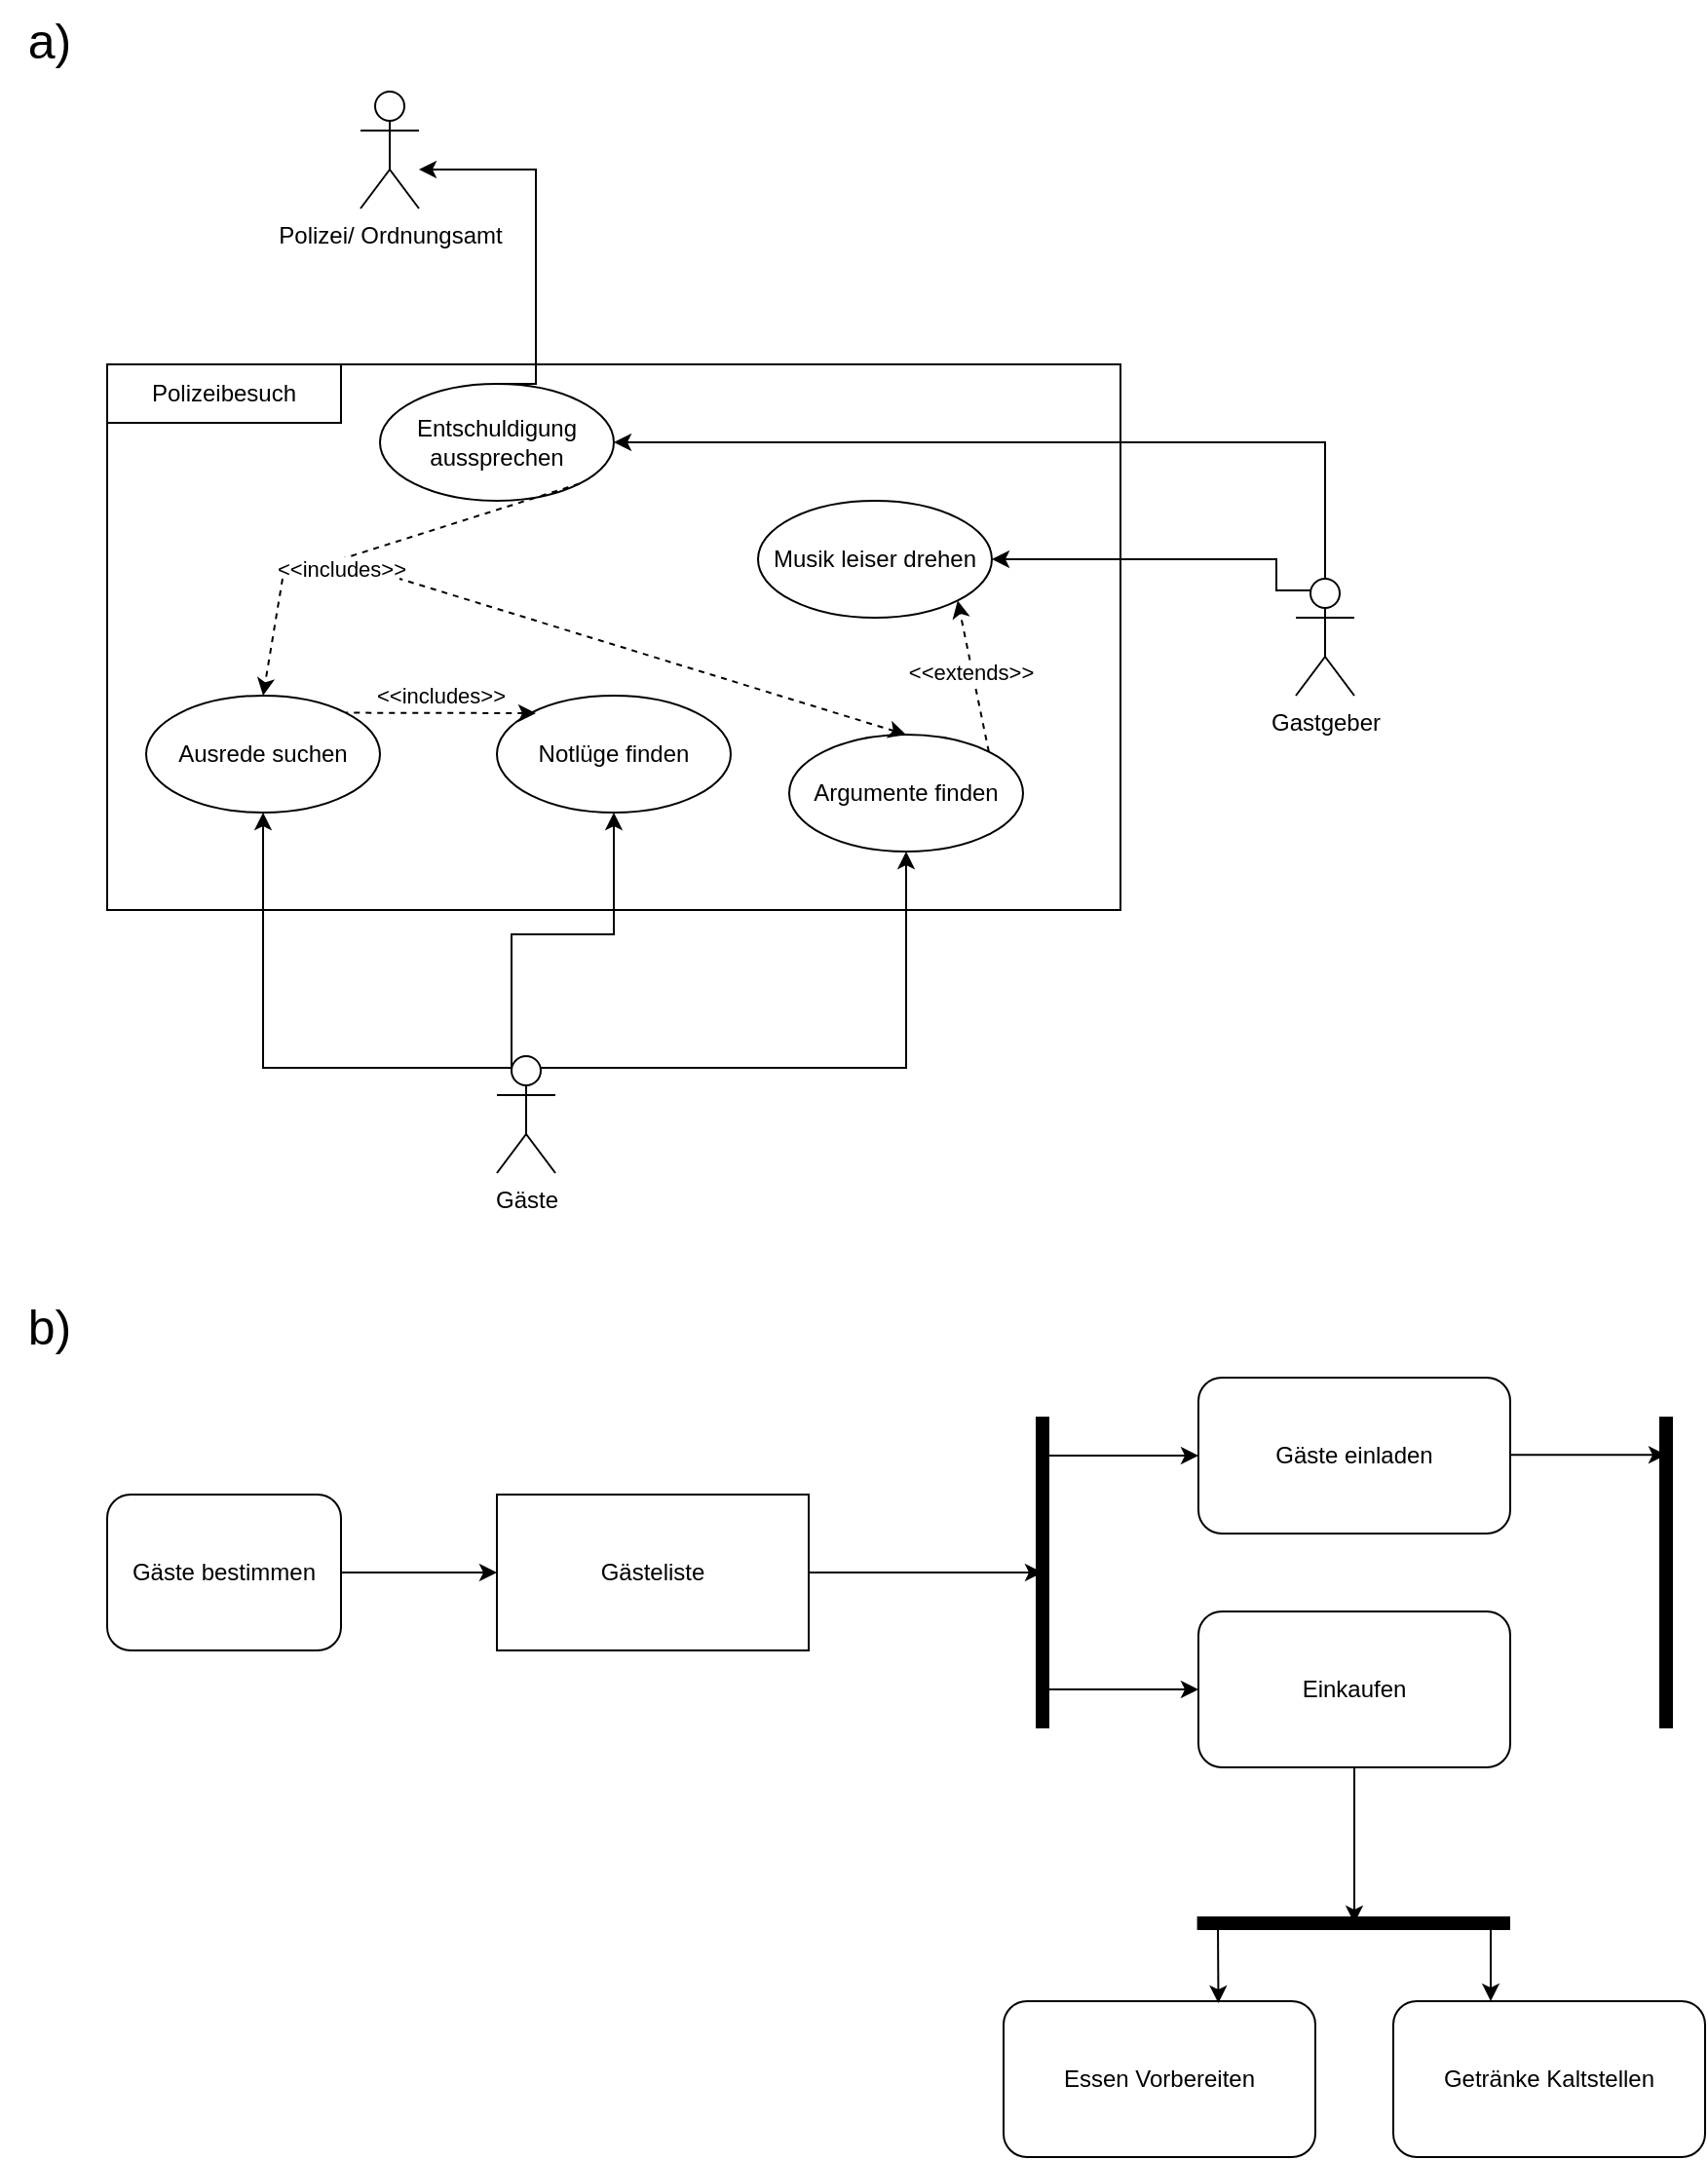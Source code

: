 <mxfile version="23.1.5" type="github">
  <diagram name="Seite-1" id="xnRWR5NUrVfUTf_g9c-T">
    <mxGraphModel dx="1841" dy="997" grid="1" gridSize="10" guides="1" tooltips="1" connect="1" arrows="1" fold="1" page="1" pageScale="1" pageWidth="827" pageHeight="1169" math="0" shadow="0">
      <root>
        <mxCell id="0" />
        <mxCell id="1" parent="0" />
        <mxCell id="-e80-26a6NBTzjFX_eVu-1" value="" style="rounded=0;whiteSpace=wrap;html=1;" vertex="1" parent="1">
          <mxGeometry x="80" y="200" width="520" height="280" as="geometry" />
        </mxCell>
        <mxCell id="-e80-26a6NBTzjFX_eVu-2" value="Polizeibesuch" style="rounded=0;whiteSpace=wrap;html=1;" vertex="1" parent="1">
          <mxGeometry x="80" y="200" width="120" height="30" as="geometry" />
        </mxCell>
        <mxCell id="-e80-26a6NBTzjFX_eVu-7" value="Polizei/ Ordnungsamt" style="shape=umlActor;verticalLabelPosition=bottom;verticalAlign=top;html=1;" vertex="1" parent="1">
          <mxGeometry x="210" y="60" width="30" height="60" as="geometry" />
        </mxCell>
        <mxCell id="-e80-26a6NBTzjFX_eVu-20" style="edgeStyle=orthogonalEdgeStyle;rounded=0;orthogonalLoop=1;jettySize=auto;html=1;entryX=1;entryY=0.5;entryDx=0;entryDy=0;" edge="1" parent="1" source="-e80-26a6NBTzjFX_eVu-13" target="-e80-26a6NBTzjFX_eVu-19">
          <mxGeometry relative="1" as="geometry">
            <Array as="points">
              <mxPoint x="705" y="240" />
            </Array>
          </mxGeometry>
        </mxCell>
        <mxCell id="-e80-26a6NBTzjFX_eVu-27" style="edgeStyle=orthogonalEdgeStyle;rounded=0;orthogonalLoop=1;jettySize=auto;html=1;exitX=0.25;exitY=0.1;exitDx=0;exitDy=0;exitPerimeter=0;entryX=1;entryY=0.5;entryDx=0;entryDy=0;" edge="1" parent="1" source="-e80-26a6NBTzjFX_eVu-13" target="-e80-26a6NBTzjFX_eVu-18">
          <mxGeometry relative="1" as="geometry">
            <mxPoint x="630" y="306.077" as="targetPoint" />
            <Array as="points">
              <mxPoint x="680" y="316" />
              <mxPoint x="680" y="300" />
            </Array>
          </mxGeometry>
        </mxCell>
        <mxCell id="-e80-26a6NBTzjFX_eVu-13" value="Gastgeber" style="shape=umlActor;verticalLabelPosition=bottom;verticalAlign=top;html=1;" vertex="1" parent="1">
          <mxGeometry x="690" y="310" width="30" height="60" as="geometry" />
        </mxCell>
        <mxCell id="-e80-26a6NBTzjFX_eVu-23" style="edgeStyle=orthogonalEdgeStyle;rounded=0;orthogonalLoop=1;jettySize=auto;html=1;entryX=0.5;entryY=1;entryDx=0;entryDy=0;exitX=0.25;exitY=0.1;exitDx=0;exitDy=0;exitPerimeter=0;" edge="1" parent="1" source="-e80-26a6NBTzjFX_eVu-14" target="-e80-26a6NBTzjFX_eVu-17">
          <mxGeometry relative="1" as="geometry" />
        </mxCell>
        <mxCell id="-e80-26a6NBTzjFX_eVu-24" style="edgeStyle=orthogonalEdgeStyle;rounded=0;orthogonalLoop=1;jettySize=auto;html=1;exitX=0.25;exitY=0.1;exitDx=0;exitDy=0;exitPerimeter=0;entryX=0.5;entryY=1;entryDx=0;entryDy=0;" edge="1" parent="1" source="-e80-26a6NBTzjFX_eVu-14" target="-e80-26a6NBTzjFX_eVu-16">
          <mxGeometry relative="1" as="geometry" />
        </mxCell>
        <mxCell id="-e80-26a6NBTzjFX_eVu-25" style="edgeStyle=orthogonalEdgeStyle;rounded=0;orthogonalLoop=1;jettySize=auto;html=1;exitX=0.75;exitY=0.1;exitDx=0;exitDy=0;exitPerimeter=0;entryX=0.5;entryY=1;entryDx=0;entryDy=0;" edge="1" parent="1" source="-e80-26a6NBTzjFX_eVu-14" target="-e80-26a6NBTzjFX_eVu-15">
          <mxGeometry relative="1" as="geometry" />
        </mxCell>
        <mxCell id="-e80-26a6NBTzjFX_eVu-14" value="Gäste" style="shape=umlActor;verticalLabelPosition=bottom;verticalAlign=top;html=1;" vertex="1" parent="1">
          <mxGeometry x="280" y="555" width="30" height="60" as="geometry" />
        </mxCell>
        <mxCell id="-e80-26a6NBTzjFX_eVu-15" value="Ausrede suchen" style="ellipse;whiteSpace=wrap;html=1;" vertex="1" parent="1">
          <mxGeometry x="100" y="370" width="120" height="60" as="geometry" />
        </mxCell>
        <mxCell id="-e80-26a6NBTzjFX_eVu-16" value="Notlüge finden" style="ellipse;whiteSpace=wrap;html=1;" vertex="1" parent="1">
          <mxGeometry x="280" y="370" width="120" height="60" as="geometry" />
        </mxCell>
        <mxCell id="-e80-26a6NBTzjFX_eVu-17" value="Argumente finden" style="ellipse;whiteSpace=wrap;html=1;" vertex="1" parent="1">
          <mxGeometry x="430" y="390" width="120" height="60" as="geometry" />
        </mxCell>
        <mxCell id="-e80-26a6NBTzjFX_eVu-18" value="Musik leiser drehen" style="ellipse;whiteSpace=wrap;html=1;" vertex="1" parent="1">
          <mxGeometry x="414" y="270" width="120" height="60" as="geometry" />
        </mxCell>
        <mxCell id="-e80-26a6NBTzjFX_eVu-21" style="edgeStyle=orthogonalEdgeStyle;rounded=0;orthogonalLoop=1;jettySize=auto;html=1;exitX=0.5;exitY=0;exitDx=0;exitDy=0;" edge="1" parent="1" source="-e80-26a6NBTzjFX_eVu-19" target="-e80-26a6NBTzjFX_eVu-7">
          <mxGeometry relative="1" as="geometry">
            <Array as="points">
              <mxPoint x="300" y="100" />
            </Array>
          </mxGeometry>
        </mxCell>
        <mxCell id="-e80-26a6NBTzjFX_eVu-19" value="Entschuldigung aussprechen" style="ellipse;whiteSpace=wrap;html=1;" vertex="1" parent="1">
          <mxGeometry x="220" y="210" width="120" height="60" as="geometry" />
        </mxCell>
        <mxCell id="-e80-26a6NBTzjFX_eVu-28" value="" style="endArrow=none;dashed=1;html=1;rounded=0;entryX=1;entryY=0;entryDx=0;entryDy=0;endFill=0;startArrow=classic;startFill=1;" edge="1" parent="1" target="-e80-26a6NBTzjFX_eVu-15">
          <mxGeometry width="50" height="50" relative="1" as="geometry">
            <mxPoint x="300" y="379" as="sourcePoint" />
            <mxPoint x="290" y="330" as="targetPoint" />
            <Array as="points" />
          </mxGeometry>
        </mxCell>
        <mxCell id="-e80-26a6NBTzjFX_eVu-29" value="&amp;lt;&amp;lt;includes&amp;gt;&amp;gt;" style="edgeLabel;html=1;align=center;verticalAlign=middle;resizable=0;points=[];" vertex="1" connectable="0" parent="-e80-26a6NBTzjFX_eVu-28">
          <mxGeometry x="0.007" relative="1" as="geometry">
            <mxPoint y="-9" as="offset" />
          </mxGeometry>
        </mxCell>
        <mxCell id="-e80-26a6NBTzjFX_eVu-30" value="" style="endArrow=classic;html=1;strokeWidth=1;rounded=0;exitX=1;exitY=0;exitDx=0;exitDy=0;entryX=1;entryY=1;entryDx=0;entryDy=0;dashed=1;endFill=1;" edge="1" parent="1" source="-e80-26a6NBTzjFX_eVu-17" target="-e80-26a6NBTzjFX_eVu-18">
          <mxGeometry width="50" height="50" relative="1" as="geometry">
            <mxPoint x="800" y="320" as="sourcePoint" />
            <mxPoint x="850" y="270" as="targetPoint" />
          </mxGeometry>
        </mxCell>
        <mxCell id="-e80-26a6NBTzjFX_eVu-31" value="&amp;lt;&amp;lt;extends&amp;gt;&amp;gt;" style="edgeLabel;html=1;align=center;verticalAlign=middle;resizable=0;points=[];" vertex="1" connectable="0" parent="-e80-26a6NBTzjFX_eVu-30">
          <mxGeometry x="0.062" y="1" relative="1" as="geometry">
            <mxPoint as="offset" />
          </mxGeometry>
        </mxCell>
        <mxCell id="-e80-26a6NBTzjFX_eVu-33" value="" style="endArrow=none;dashed=1;html=1;strokeWidth=1;rounded=0;exitX=1;exitY=1;exitDx=0;exitDy=0;endFill=0;" edge="1" parent="1" source="-e80-26a6NBTzjFX_eVu-19">
          <mxGeometry width="50" height="50" relative="1" as="geometry">
            <mxPoint x="800" y="320" as="sourcePoint" />
            <mxPoint x="200" y="300" as="targetPoint" />
          </mxGeometry>
        </mxCell>
        <mxCell id="-e80-26a6NBTzjFX_eVu-34" value="&amp;lt;&amp;lt;includes&amp;gt;&amp;gt;" style="edgeLabel;html=1;align=center;verticalAlign=middle;resizable=0;points=[];labelBackgroundColor=#FFFFFF;spacing=6;spacingTop=0;spacingLeft=1;labelBorderColor=none;spacingRight=1;" vertex="1" connectable="0" parent="-e80-26a6NBTzjFX_eVu-33">
          <mxGeometry x="0.013" y="-1" relative="1" as="geometry">
            <mxPoint x="-60" y="25" as="offset" />
          </mxGeometry>
        </mxCell>
        <mxCell id="-e80-26a6NBTzjFX_eVu-35" value="" style="endArrow=none;dashed=1;html=1;strokeWidth=1;rounded=0;exitX=0.5;exitY=0;exitDx=0;exitDy=0;endFill=0;startArrow=classic;startFill=1;" edge="1" parent="1" source="-e80-26a6NBTzjFX_eVu-17">
          <mxGeometry width="50" height="50" relative="1" as="geometry">
            <mxPoint x="800" y="320" as="sourcePoint" />
            <mxPoint x="230" y="310" as="targetPoint" />
          </mxGeometry>
        </mxCell>
        <mxCell id="-e80-26a6NBTzjFX_eVu-36" value="" style="endArrow=classic;dashed=1;html=1;strokeWidth=1;rounded=0;entryX=0.5;entryY=0;entryDx=0;entryDy=0;endFill=1;" edge="1" parent="1" target="-e80-26a6NBTzjFX_eVu-15">
          <mxGeometry width="50" height="50" relative="1" as="geometry">
            <mxPoint x="170" y="310" as="sourcePoint" />
            <mxPoint x="210" y="320" as="targetPoint" />
          </mxGeometry>
        </mxCell>
        <mxCell id="-e80-26a6NBTzjFX_eVu-40" value="&lt;font style=&quot;font-size: 25px;&quot;&gt;a)&lt;/font&gt;" style="text;html=1;align=center;verticalAlign=middle;resizable=0;points=[];autosize=1;strokeColor=none;fillColor=none;" vertex="1" parent="1">
          <mxGeometry x="25" y="13" width="50" height="40" as="geometry" />
        </mxCell>
        <mxCell id="-e80-26a6NBTzjFX_eVu-41" value="&lt;font style=&quot;font-size: 25px;&quot;&gt;b)&lt;/font&gt;" style="text;html=1;align=center;verticalAlign=middle;resizable=0;points=[];autosize=1;strokeColor=none;fillColor=none;" vertex="1" parent="1">
          <mxGeometry x="25" y="673" width="50" height="40" as="geometry" />
        </mxCell>
        <mxCell id="-e80-26a6NBTzjFX_eVu-44" style="edgeStyle=orthogonalEdgeStyle;rounded=0;orthogonalLoop=1;jettySize=auto;html=1;entryX=0;entryY=0.5;entryDx=0;entryDy=0;" edge="1" parent="1" source="-e80-26a6NBTzjFX_eVu-42" target="-e80-26a6NBTzjFX_eVu-43">
          <mxGeometry relative="1" as="geometry" />
        </mxCell>
        <mxCell id="-e80-26a6NBTzjFX_eVu-42" value="Gäste bestimmen" style="rounded=1;whiteSpace=wrap;html=1;" vertex="1" parent="1">
          <mxGeometry x="80" y="780" width="120" height="80" as="geometry" />
        </mxCell>
        <mxCell id="-e80-26a6NBTzjFX_eVu-49" style="edgeStyle=orthogonalEdgeStyle;rounded=0;orthogonalLoop=1;jettySize=auto;html=1;" edge="1" parent="1" source="-e80-26a6NBTzjFX_eVu-43">
          <mxGeometry relative="1" as="geometry">
            <mxPoint x="560" y="820" as="targetPoint" />
          </mxGeometry>
        </mxCell>
        <mxCell id="-e80-26a6NBTzjFX_eVu-43" value="Gästeliste" style="rounded=0;whiteSpace=wrap;html=1;" vertex="1" parent="1">
          <mxGeometry x="280" y="780" width="160" height="80" as="geometry" />
        </mxCell>
        <mxCell id="-e80-26a6NBTzjFX_eVu-45" value="Gäste einladen" style="rounded=1;whiteSpace=wrap;html=1;" vertex="1" parent="1">
          <mxGeometry x="640" y="720" width="160" height="80" as="geometry" />
        </mxCell>
        <mxCell id="-e80-26a6NBTzjFX_eVu-46" value="Einkaufen" style="rounded=1;whiteSpace=wrap;html=1;" vertex="1" parent="1">
          <mxGeometry x="640" y="840" width="160" height="80" as="geometry" />
        </mxCell>
        <mxCell id="-e80-26a6NBTzjFX_eVu-48" value="" style="endArrow=none;html=1;rounded=0;strokeWidth=7;" edge="1" parent="1">
          <mxGeometry width="50" height="50" relative="1" as="geometry">
            <mxPoint x="560" y="900" as="sourcePoint" />
            <mxPoint x="560" y="740" as="targetPoint" />
          </mxGeometry>
        </mxCell>
        <mxCell id="-e80-26a6NBTzjFX_eVu-50" value="" style="endArrow=classic;html=1;rounded=0;entryX=0;entryY=0.5;entryDx=0;entryDy=0;" edge="1" parent="1" target="-e80-26a6NBTzjFX_eVu-45">
          <mxGeometry width="50" height="50" relative="1" as="geometry">
            <mxPoint x="560" y="760" as="sourcePoint" />
            <mxPoint x="530" y="740" as="targetPoint" />
          </mxGeometry>
        </mxCell>
        <mxCell id="-e80-26a6NBTzjFX_eVu-51" value="" style="endArrow=classic;html=1;rounded=0;entryX=0;entryY=0.5;entryDx=0;entryDy=0;" edge="1" parent="1" target="-e80-26a6NBTzjFX_eVu-46">
          <mxGeometry width="50" height="50" relative="1" as="geometry">
            <mxPoint x="560" y="880" as="sourcePoint" />
            <mxPoint x="650" y="770" as="targetPoint" />
          </mxGeometry>
        </mxCell>
        <mxCell id="-e80-26a6NBTzjFX_eVu-52" value="" style="endArrow=none;html=1;rounded=0;strokeWidth=7;" edge="1" parent="1">
          <mxGeometry width="50" height="50" relative="1" as="geometry">
            <mxPoint x="880" y="900" as="sourcePoint" />
            <mxPoint x="880" y="740" as="targetPoint" />
          </mxGeometry>
        </mxCell>
        <mxCell id="-e80-26a6NBTzjFX_eVu-53" value="" style="endArrow=classic;html=1;rounded=0;entryX=0;entryY=0.5;entryDx=0;entryDy=0;" edge="1" parent="1">
          <mxGeometry width="50" height="50" relative="1" as="geometry">
            <mxPoint x="800" y="759.66" as="sourcePoint" />
            <mxPoint x="880" y="759.66" as="targetPoint" />
          </mxGeometry>
        </mxCell>
        <mxCell id="-e80-26a6NBTzjFX_eVu-54" value="" style="endArrow=classic;html=1;rounded=0;exitX=0.5;exitY=1;exitDx=0;exitDy=0;" edge="1" parent="1" source="-e80-26a6NBTzjFX_eVu-46">
          <mxGeometry width="50" height="50" relative="1" as="geometry">
            <mxPoint x="780" y="970" as="sourcePoint" />
            <mxPoint x="720" y="1000" as="targetPoint" />
          </mxGeometry>
        </mxCell>
        <mxCell id="-e80-26a6NBTzjFX_eVu-55" value="" style="endArrow=none;html=1;rounded=0;strokeWidth=7;" edge="1" parent="1">
          <mxGeometry width="50" height="50" relative="1" as="geometry">
            <mxPoint x="800" y="1000" as="sourcePoint" />
            <mxPoint x="639.31" y="1000" as="targetPoint" />
          </mxGeometry>
        </mxCell>
        <mxCell id="-e80-26a6NBTzjFX_eVu-56" value="Essen Vorbereiten" style="rounded=1;whiteSpace=wrap;html=1;" vertex="1" parent="1">
          <mxGeometry x="540" y="1040" width="160" height="80" as="geometry" />
        </mxCell>
        <mxCell id="-e80-26a6NBTzjFX_eVu-57" value="Getränke Kaltstellen" style="rounded=1;whiteSpace=wrap;html=1;" vertex="1" parent="1">
          <mxGeometry x="740" y="1040" width="160" height="80" as="geometry" />
        </mxCell>
        <mxCell id="-e80-26a6NBTzjFX_eVu-58" value="" style="endArrow=classic;html=1;rounded=0;entryX=0.689;entryY=0.012;entryDx=0;entryDy=0;entryPerimeter=0;" edge="1" parent="1" target="-e80-26a6NBTzjFX_eVu-56">
          <mxGeometry width="50" height="50" relative="1" as="geometry">
            <mxPoint x="650" y="1000" as="sourcePoint" />
            <mxPoint x="680" y="950" as="targetPoint" />
          </mxGeometry>
        </mxCell>
        <mxCell id="-e80-26a6NBTzjFX_eVu-59" value="" style="endArrow=classic;html=1;rounded=0;entryX=0.75;entryY=0;entryDx=0;entryDy=0;" edge="1" parent="1">
          <mxGeometry width="50" height="50" relative="1" as="geometry">
            <mxPoint x="790" y="1000" as="sourcePoint" />
            <mxPoint x="790" y="1040" as="targetPoint" />
            <Array as="points">
              <mxPoint x="790" y="1020" />
            </Array>
          </mxGeometry>
        </mxCell>
      </root>
    </mxGraphModel>
  </diagram>
</mxfile>
